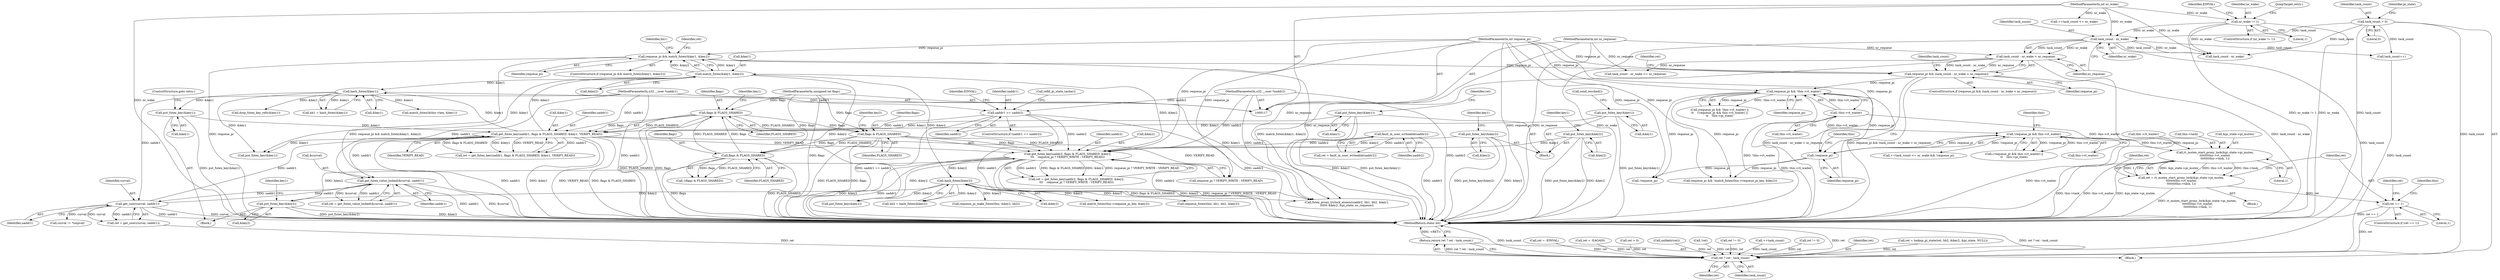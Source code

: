 digraph "0_linux_e9c243a5a6de0be8e584c604d353412584b592f8@API" {
"1000473" [label="(Call,rt_mutex_start_proxy_lock(&pi_state->pi_mutex,\n\t\t\t\t\t\t\tthis->rt_waiter,\n\t\t\t\t\t\t\tthis->task, 1))"];
"1000410" [label="(Call,!this->rt_waiter)"];
"1000415" [label="(Call,!requeue_pi && this->rt_waiter)"];
"1000416" [label="(Call,!requeue_pi)"];
"1000408" [label="(Call,requeue_pi && !this->rt_waiter)"];
"1000304" [label="(Call,requeue_pi && (task_count - nr_wake < nr_requeue))"];
"1000220" [label="(Call,requeue_pi && match_futex(&key1, &key2))"];
"1000124" [label="(MethodParameterIn,int requeue_pi)"];
"1000222" [label="(Call,match_futex(&key1, &key2))"];
"1000186" [label="(Call,get_futex_key(uaddr1, flags & FLAGS_SHARED, &key1, VERIFY_READ))"];
"1000273" [label="(Call,get_user(curval, uaddr1))"];
"1000258" [label="(Call,get_futex_value_locked(&curval, uaddr1))"];
"1000118" [label="(MethodParameterIn,u32 __user *uaddr1)"];
"1000155" [label="(Call,uaddr1 == uaddr2)"];
"1000120" [label="(MethodParameterIn,u32 __user *uaddr2)"];
"1000188" [label="(Call,flags & FLAGS_SHARED)"];
"1000281" [label="(Call,flags & FLAGS_SHARED)"];
"1000204" [label="(Call,flags & FLAGS_SHARED)"];
"1000119" [label="(MethodParameterIn,unsigned int flags)"];
"1000360" [label="(Call,put_futex_key(&key1))"];
"1000288" [label="(Call,put_futex_key(&key1))"];
"1000235" [label="(Call,hash_futex(&key1))"];
"1000381" [label="(Call,put_futex_key(&key1))"];
"1000202" [label="(Call,get_futex_key(uaddr2, flags & FLAGS_SHARED, &key2,\n\t\t\t    requeue_pi ? VERIFY_WRITE : VERIFY_READ))"];
"1000365" [label="(Call,fault_in_user_writeable(uaddr2))"];
"1000285" [label="(Call,put_futex_key(&key2))"];
"1000240" [label="(Call,hash_futex(&key2))"];
"1000378" [label="(Call,put_futex_key(&key2))"];
"1000357" [label="(Call,put_futex_key(&key2))"];
"1000306" [label="(Call,task_count - nr_wake < nr_requeue)"];
"1000307" [label="(Call,task_count - nr_wake)"];
"1000139" [label="(Call,task_count = 0)"];
"1000167" [label="(Call,nr_wake != 1)"];
"1000121" [label="(MethodParameterIn,int nr_wake)"];
"1000122" [label="(MethodParameterIn,int nr_requeue)"];
"1000471" [label="(Call,ret = rt_mutex_start_proxy_lock(&pi_state->pi_mutex,\n\t\t\t\t\t\t\tthis->rt_waiter,\n\t\t\t\t\t\t\tthis->task, 1))"];
"1000486" [label="(Call,ret == 1)"];
"1000548" [label="(Call,ret ? ret : task_count)"];
"1000547" [label="(Return,return ret ? ret : task_count;)"];
"1000258" [label="(Call,get_futex_value_locked(&curval, uaddr1))"];
"1000140" [label="(Identifier,task_count)"];
"1000537" [label="(Call,put_futex_key(&key1))"];
"1000172" [label="(Identifier,EINVAL)"];
"1000484" [label="(Literal,1)"];
"1000478" [label="(Call,this->rt_waiter)"];
"1000415" [label="(Call,!requeue_pi && this->rt_waiter)"];
"1000228" [label="(Call,ret = -EINVAL)"];
"1000364" [label="(Identifier,ret)"];
"1000139" [label="(Call,task_count = 0)"];
"1000408" [label="(Call,requeue_pi && !this->rt_waiter)"];
"1000192" [label="(Identifier,key1)"];
"1000189" [label="(Identifier,flags)"];
"1000298" [label="(Call,ret = -EAGAIN)"];
"1000378" [label="(Call,put_futex_key(&key2))"];
"1000290" [label="(Identifier,key1)"];
"1000169" [label="(Literal,1)"];
"1000193" [label="(Identifier,VERIFY_READ)"];
"1000202" [label="(Call,get_futex_key(uaddr2, flags & FLAGS_SHARED, &key2,\n\t\t\t    requeue_pi ? VERIFY_WRITE : VERIFY_READ))"];
"1000481" [label="(Call,this->task)"];
"1000121" [label="(MethodParameterIn,int nr_wake)"];
"1000220" [label="(Call,requeue_pi && match_futex(&key1, &key2))"];
"1000348" [label="(Block,)"];
"1000122" [label="(MethodParameterIn,int nr_requeue)"];
"1000474" [label="(Call,&pi_state->pi_mutex)"];
"1000326" [label="(Call,ret > 0)"];
"1000443" [label="(Call,requeue_pi && !match_futex(this->requeue_pi_key, &key2))"];
"1000124" [label="(MethodParameterIn,int requeue_pi)"];
"1000307" [label="(Call,task_count - nr_wake)"];
"1000313" [label="(Identifier,ret)"];
"1000263" [label="(Call,unlikely(ret))"];
"1000186" [label="(Call,get_futex_key(uaddr1, flags & FLAGS_SHARED, &key1, VERIFY_READ))"];
"1000162" [label="(Call,refill_pi_state_cache())"];
"1000221" [label="(Identifier,requeue_pi)"];
"1000209" [label="(Call,requeue_pi ? VERIFY_WRITE : VERIFY_READ)"];
"1000410" [label="(Call,!this->rt_waiter)"];
"1000229" [label="(Identifier,ret)"];
"1000206" [label="(Identifier,FLAGS_SHARED)"];
"1000208" [label="(Identifier,key2)"];
"1000141" [label="(Literal,0)"];
"1000510" [label="(Call,requeue_futex(this, hb1, hb2, &key2))"];
"1000261" [label="(Identifier,uaddr1)"];
"1000363" [label="(Call,ret = fault_in_user_writeable(uaddr2))"];
"1000282" [label="(Identifier,flags)"];
"1000125" [label="(Block,)"];
"1000368" [label="(Call,!ret)"];
"1000291" [label="(ControlStructure,goto retry;)"];
"1000285" [label="(Call,put_futex_key(&key2))"];
"1000238" [label="(Call,hb2 = hash_futex(&key2))"];
"1000384" [label="(Call,cond_resched())"];
"1000271" [label="(Call,ret = get_user(curval, uaddr1))"];
"1000392" [label="(Identifier,task_count)"];
"1000203" [label="(Identifier,uaddr2)"];
"1000472" [label="(Identifier,ret)"];
"1000223" [label="(Call,&key1)"];
"1000491" [label="(Identifier,this)"];
"1000215" [label="(Call,ret != 0)"];
"1000533" [label="(Call,put_futex_key(&key2))"];
"1000433" [label="(Call,++task_count)"];
"1000431" [label="(Call,++task_count <= nr_wake && !requeue_pi)"];
"1000365" [label="(Call,fault_in_user_writeable(uaddr2))"];
"1000422" [label="(Identifier,this)"];
"1000286" [label="(Call,&key2)"];
"1000460" [label="(Block,)"];
"1000414" [label="(Call,(!requeue_pi && this->rt_waiter) ||\n\t\t    this->pi_state)"];
"1000358" [label="(Call,&key2)"];
"1000196" [label="(Call,ret != 0)"];
"1000160" [label="(Identifier,EINVAL)"];
"1000222" [label="(Call,match_futex(&key1, &key2))"];
"1000280" [label="(Call,!(flags & FLAGS_SHARED))"];
"1000293" [label="(Call,curval != *cmpval)"];
"1000166" [label="(ControlStructure,if (nr_wake != 1))"];
"1000191" [label="(Call,&key1)"];
"1000219" [label="(ControlStructure,if (requeue_pi && match_futex(&key1, &key2)))"];
"1000379" [label="(Call,&key2)"];
"1000488" [label="(Literal,1)"];
"1000310" [label="(Identifier,nr_requeue)"];
"1000416" [label="(Call,!requeue_pi)"];
"1000383" [label="(Identifier,key1)"];
"1000360" [label="(Call,put_futex_key(&key1))"];
"1000552" [label="(MethodReturn,static int)"];
"1000306" [label="(Call,task_count - nr_wake < nr_requeue)"];
"1000432" [label="(Call,++task_count <= nr_wake)"];
"1000236" [label="(Call,&key1)"];
"1000167" [label="(Call,nr_wake != 1)"];
"1000411" [label="(Call,this->rt_waiter)"];
"1000190" [label="(Identifier,FLAGS_SHARED)"];
"1000390" [label="(Call,task_count - nr_wake >= nr_requeue)"];
"1000473" [label="(Call,rt_mutex_start_proxy_lock(&pi_state->pi_mutex,\n\t\t\t\t\t\t\tthis->rt_waiter,\n\t\t\t\t\t\t\tthis->task, 1))"];
"1000265" [label="(Block,)"];
"1000382" [label="(Call,&key1)"];
"1000187" [label="(Identifier,uaddr1)"];
"1000188" [label="(Call,flags & FLAGS_SHARED)"];
"1000283" [label="(Identifier,FLAGS_SHARED)"];
"1000485" [label="(ControlStructure,if (ret == 1))"];
"1000204" [label="(Call,flags & FLAGS_SHARED)"];
"1000409" [label="(Identifier,requeue_pi)"];
"1000256" [label="(Call,ret = get_futex_value_locked(&curval, uaddr1))"];
"1000550" [label="(Identifier,ret)"];
"1000436" [label="(Call,!requeue_pi)"];
"1000118" [label="(MethodParameterIn,u32 __user *uaddr1)"];
"1000156" [label="(Identifier,uaddr1)"];
"1000289" [label="(Call,&key1)"];
"1000357" [label="(Call,put_futex_key(&key2))"];
"1000235" [label="(Call,hash_futex(&key1))"];
"1000407" [label="(Call,(requeue_pi && !this->rt_waiter) ||\n\t\t    (!requeue_pi && this->rt_waiter) ||\n\t\t    this->pi_state)"];
"1000490" [label="(Call,requeue_pi_wake_futex(this, &key2, hb2))"];
"1000500" [label="(Identifier,ret)"];
"1000234" [label="(Identifier,hb1)"];
"1000207" [label="(Call,&key2)"];
"1000157" [label="(Identifier,uaddr2)"];
"1000334" [label="(Call,task_count++)"];
"1000120" [label="(MethodParameterIn,u32 __user *uaddr2)"];
"1000205" [label="(Identifier,flags)"];
"1000381" [label="(Call,put_futex_key(&key1))"];
"1000529" [label="(Call,drop_futex_key_refs(&key1))"];
"1000548" [label="(Call,ret ? ret : task_count)"];
"1000184" [label="(Call,ret = get_futex_key(uaddr1, flags & FLAGS_SHARED, &key1, VERIFY_READ))"];
"1000487" [label="(Identifier,ret)"];
"1000418" [label="(Call,this->rt_waiter)"];
"1000154" [label="(ControlStructure,if (uaddr1 == uaddr2))"];
"1000233" [label="(Call,hb1 = hash_futex(&key1))"];
"1000155" [label="(Call,uaddr1 == uaddr2)"];
"1000273" [label="(Call,get_user(curval, uaddr1))"];
"1000549" [label="(Identifier,ret)"];
"1000366" [label="(Identifier,uaddr2)"];
"1000145" [label="(Identifier,pi_state)"];
"1000240" [label="(Call,hash_futex(&key2))"];
"1000305" [label="(Identifier,requeue_pi)"];
"1000288" [label="(Call,put_futex_key(&key1))"];
"1000119" [label="(MethodParameterIn,unsigned int flags)"];
"1000547" [label="(Return,return ret ? ret : task_count;)"];
"1000551" [label="(Identifier,task_count)"];
"1000419" [label="(Identifier,this)"];
"1000168" [label="(Identifier,nr_wake)"];
"1000304" [label="(Call,requeue_pi && (task_count - nr_wake < nr_requeue))"];
"1000471" [label="(Call,ret = rt_mutex_start_proxy_lock(&pi_state->pi_mutex,\n\t\t\t\t\t\t\tthis->rt_waiter,\n\t\t\t\t\t\t\tthis->task, 1))"];
"1000486" [label="(Call,ret == 1)"];
"1000275" [label="(Identifier,uaddr1)"];
"1000303" [label="(ControlStructure,if (requeue_pi && (task_count - nr_wake < nr_requeue)))"];
"1000417" [label="(Identifier,requeue_pi)"];
"1000259" [label="(Call,&curval)"];
"1000173" [label="(JumpTarget,retry:)"];
"1000398" [label="(Call,match_futex(&this->key, &key1))"];
"1000336" [label="(Call,ret = lookup_pi_state(ret, hb2, &key2, &pi_state, NULL))"];
"1000225" [label="(Call,&key2)"];
"1000281" [label="(Call,flags & FLAGS_SHARED)"];
"1000241" [label="(Call,&key2)"];
"1000309" [label="(Identifier,nr_wake)"];
"1000200" [label="(Call,ret = get_futex_key(uaddr2, flags & FLAGS_SHARED, &key2,\n\t\t\t    requeue_pi ? VERIFY_WRITE : VERIFY_READ))"];
"1000391" [label="(Call,task_count - nr_wake)"];
"1000446" [label="(Call,match_futex(this->requeue_pi_key, &key2))"];
"1000314" [label="(Call,futex_proxy_trylock_atomic(uaddr2, hb1, hb2, &key1,\n\t\t\t\t\t\t &key2, &pi_state, nr_requeue))"];
"1000362" [label="(Identifier,key1)"];
"1000361" [label="(Call,&key1)"];
"1000308" [label="(Identifier,task_count)"];
"1000274" [label="(Identifier,curval)"];
"1000473" -> "1000471"  [label="AST: "];
"1000473" -> "1000484"  [label="CFG: "];
"1000474" -> "1000473"  [label="AST: "];
"1000478" -> "1000473"  [label="AST: "];
"1000481" -> "1000473"  [label="AST: "];
"1000484" -> "1000473"  [label="AST: "];
"1000471" -> "1000473"  [label="CFG: "];
"1000473" -> "1000552"  [label="DDG: &pi_state->pi_mutex"];
"1000473" -> "1000552"  [label="DDG: this->task"];
"1000473" -> "1000552"  [label="DDG: this->rt_waiter"];
"1000473" -> "1000471"  [label="DDG: &pi_state->pi_mutex"];
"1000473" -> "1000471"  [label="DDG: this->rt_waiter"];
"1000473" -> "1000471"  [label="DDG: this->task"];
"1000473" -> "1000471"  [label="DDG: 1"];
"1000410" -> "1000473"  [label="DDG: this->rt_waiter"];
"1000415" -> "1000473"  [label="DDG: this->rt_waiter"];
"1000410" -> "1000408"  [label="AST: "];
"1000410" -> "1000411"  [label="CFG: "];
"1000411" -> "1000410"  [label="AST: "];
"1000408" -> "1000410"  [label="CFG: "];
"1000410" -> "1000552"  [label="DDG: this->rt_waiter"];
"1000410" -> "1000408"  [label="DDG: this->rt_waiter"];
"1000410" -> "1000415"  [label="DDG: this->rt_waiter"];
"1000415" -> "1000414"  [label="AST: "];
"1000415" -> "1000416"  [label="CFG: "];
"1000415" -> "1000418"  [label="CFG: "];
"1000416" -> "1000415"  [label="AST: "];
"1000418" -> "1000415"  [label="AST: "];
"1000422" -> "1000415"  [label="CFG: "];
"1000414" -> "1000415"  [label="CFG: "];
"1000415" -> "1000552"  [label="DDG: this->rt_waiter"];
"1000415" -> "1000414"  [label="DDG: !requeue_pi"];
"1000415" -> "1000414"  [label="DDG: this->rt_waiter"];
"1000416" -> "1000415"  [label="DDG: requeue_pi"];
"1000415" -> "1000431"  [label="DDG: !requeue_pi"];
"1000416" -> "1000417"  [label="CFG: "];
"1000417" -> "1000416"  [label="AST: "];
"1000419" -> "1000416"  [label="CFG: "];
"1000408" -> "1000416"  [label="DDG: requeue_pi"];
"1000124" -> "1000416"  [label="DDG: requeue_pi"];
"1000416" -> "1000436"  [label="DDG: requeue_pi"];
"1000416" -> "1000443"  [label="DDG: requeue_pi"];
"1000408" -> "1000407"  [label="AST: "];
"1000408" -> "1000409"  [label="CFG: "];
"1000409" -> "1000408"  [label="AST: "];
"1000417" -> "1000408"  [label="CFG: "];
"1000407" -> "1000408"  [label="CFG: "];
"1000408" -> "1000552"  [label="DDG: !this->rt_waiter"];
"1000408" -> "1000407"  [label="DDG: requeue_pi"];
"1000408" -> "1000407"  [label="DDG: !this->rt_waiter"];
"1000304" -> "1000408"  [label="DDG: requeue_pi"];
"1000124" -> "1000408"  [label="DDG: requeue_pi"];
"1000408" -> "1000436"  [label="DDG: requeue_pi"];
"1000408" -> "1000443"  [label="DDG: requeue_pi"];
"1000304" -> "1000303"  [label="AST: "];
"1000304" -> "1000305"  [label="CFG: "];
"1000304" -> "1000306"  [label="CFG: "];
"1000305" -> "1000304"  [label="AST: "];
"1000306" -> "1000304"  [label="AST: "];
"1000313" -> "1000304"  [label="CFG: "];
"1000392" -> "1000304"  [label="CFG: "];
"1000304" -> "1000552"  [label="DDG: requeue_pi && (task_count - nr_wake < nr_requeue)"];
"1000304" -> "1000552"  [label="DDG: requeue_pi"];
"1000304" -> "1000552"  [label="DDG: task_count - nr_wake < nr_requeue"];
"1000220" -> "1000304"  [label="DDG: requeue_pi"];
"1000124" -> "1000304"  [label="DDG: requeue_pi"];
"1000306" -> "1000304"  [label="DDG: task_count - nr_wake"];
"1000306" -> "1000304"  [label="DDG: nr_requeue"];
"1000220" -> "1000219"  [label="AST: "];
"1000220" -> "1000221"  [label="CFG: "];
"1000220" -> "1000222"  [label="CFG: "];
"1000221" -> "1000220"  [label="AST: "];
"1000222" -> "1000220"  [label="AST: "];
"1000229" -> "1000220"  [label="CFG: "];
"1000234" -> "1000220"  [label="CFG: "];
"1000220" -> "1000552"  [label="DDG: requeue_pi"];
"1000220" -> "1000552"  [label="DDG: match_futex(&key1, &key2)"];
"1000220" -> "1000552"  [label="DDG: requeue_pi && match_futex(&key1, &key2)"];
"1000124" -> "1000220"  [label="DDG: requeue_pi"];
"1000222" -> "1000220"  [label="DDG: &key1"];
"1000222" -> "1000220"  [label="DDG: &key2"];
"1000124" -> "1000117"  [label="AST: "];
"1000124" -> "1000552"  [label="DDG: requeue_pi"];
"1000124" -> "1000202"  [label="DDG: requeue_pi"];
"1000124" -> "1000209"  [label="DDG: requeue_pi"];
"1000124" -> "1000436"  [label="DDG: requeue_pi"];
"1000124" -> "1000443"  [label="DDG: requeue_pi"];
"1000222" -> "1000225"  [label="CFG: "];
"1000223" -> "1000222"  [label="AST: "];
"1000225" -> "1000222"  [label="AST: "];
"1000186" -> "1000222"  [label="DDG: &key1"];
"1000202" -> "1000222"  [label="DDG: &key2"];
"1000222" -> "1000235"  [label="DDG: &key1"];
"1000222" -> "1000240"  [label="DDG: &key2"];
"1000222" -> "1000533"  [label="DDG: &key2"];
"1000222" -> "1000537"  [label="DDG: &key1"];
"1000186" -> "1000184"  [label="AST: "];
"1000186" -> "1000193"  [label="CFG: "];
"1000187" -> "1000186"  [label="AST: "];
"1000188" -> "1000186"  [label="AST: "];
"1000191" -> "1000186"  [label="AST: "];
"1000193" -> "1000186"  [label="AST: "];
"1000184" -> "1000186"  [label="CFG: "];
"1000186" -> "1000552"  [label="DDG: flags & FLAGS_SHARED"];
"1000186" -> "1000552"  [label="DDG: uaddr1"];
"1000186" -> "1000552"  [label="DDG: &key1"];
"1000186" -> "1000552"  [label="DDG: VERIFY_READ"];
"1000186" -> "1000184"  [label="DDG: uaddr1"];
"1000186" -> "1000184"  [label="DDG: flags & FLAGS_SHARED"];
"1000186" -> "1000184"  [label="DDG: &key1"];
"1000186" -> "1000184"  [label="DDG: VERIFY_READ"];
"1000273" -> "1000186"  [label="DDG: uaddr1"];
"1000155" -> "1000186"  [label="DDG: uaddr1"];
"1000118" -> "1000186"  [label="DDG: uaddr1"];
"1000188" -> "1000186"  [label="DDG: flags"];
"1000188" -> "1000186"  [label="DDG: FLAGS_SHARED"];
"1000360" -> "1000186"  [label="DDG: &key1"];
"1000288" -> "1000186"  [label="DDG: &key1"];
"1000381" -> "1000186"  [label="DDG: &key1"];
"1000186" -> "1000202"  [label="DDG: VERIFY_READ"];
"1000186" -> "1000209"  [label="DDG: VERIFY_READ"];
"1000186" -> "1000235"  [label="DDG: &key1"];
"1000186" -> "1000258"  [label="DDG: uaddr1"];
"1000186" -> "1000537"  [label="DDG: &key1"];
"1000273" -> "1000271"  [label="AST: "];
"1000273" -> "1000275"  [label="CFG: "];
"1000274" -> "1000273"  [label="AST: "];
"1000275" -> "1000273"  [label="AST: "];
"1000271" -> "1000273"  [label="CFG: "];
"1000273" -> "1000552"  [label="DDG: uaddr1"];
"1000273" -> "1000552"  [label="DDG: curval"];
"1000273" -> "1000258"  [label="DDG: uaddr1"];
"1000273" -> "1000271"  [label="DDG: curval"];
"1000273" -> "1000271"  [label="DDG: uaddr1"];
"1000258" -> "1000273"  [label="DDG: uaddr1"];
"1000118" -> "1000273"  [label="DDG: uaddr1"];
"1000273" -> "1000293"  [label="DDG: curval"];
"1000258" -> "1000256"  [label="AST: "];
"1000258" -> "1000261"  [label="CFG: "];
"1000259" -> "1000258"  [label="AST: "];
"1000261" -> "1000258"  [label="AST: "];
"1000256" -> "1000258"  [label="CFG: "];
"1000258" -> "1000552"  [label="DDG: &curval"];
"1000258" -> "1000552"  [label="DDG: uaddr1"];
"1000258" -> "1000256"  [label="DDG: &curval"];
"1000258" -> "1000256"  [label="DDG: uaddr1"];
"1000118" -> "1000258"  [label="DDG: uaddr1"];
"1000118" -> "1000117"  [label="AST: "];
"1000118" -> "1000552"  [label="DDG: uaddr1"];
"1000118" -> "1000155"  [label="DDG: uaddr1"];
"1000155" -> "1000154"  [label="AST: "];
"1000155" -> "1000157"  [label="CFG: "];
"1000156" -> "1000155"  [label="AST: "];
"1000157" -> "1000155"  [label="AST: "];
"1000160" -> "1000155"  [label="CFG: "];
"1000162" -> "1000155"  [label="CFG: "];
"1000155" -> "1000552"  [label="DDG: uaddr2"];
"1000155" -> "1000552"  [label="DDG: uaddr1 == uaddr2"];
"1000155" -> "1000552"  [label="DDG: uaddr1"];
"1000120" -> "1000155"  [label="DDG: uaddr2"];
"1000155" -> "1000202"  [label="DDG: uaddr2"];
"1000120" -> "1000117"  [label="AST: "];
"1000120" -> "1000552"  [label="DDG: uaddr2"];
"1000120" -> "1000202"  [label="DDG: uaddr2"];
"1000120" -> "1000314"  [label="DDG: uaddr2"];
"1000188" -> "1000190"  [label="CFG: "];
"1000189" -> "1000188"  [label="AST: "];
"1000190" -> "1000188"  [label="AST: "];
"1000192" -> "1000188"  [label="CFG: "];
"1000188" -> "1000552"  [label="DDG: FLAGS_SHARED"];
"1000188" -> "1000552"  [label="DDG: flags"];
"1000281" -> "1000188"  [label="DDG: flags"];
"1000281" -> "1000188"  [label="DDG: FLAGS_SHARED"];
"1000119" -> "1000188"  [label="DDG: flags"];
"1000188" -> "1000204"  [label="DDG: flags"];
"1000188" -> "1000204"  [label="DDG: FLAGS_SHARED"];
"1000281" -> "1000280"  [label="AST: "];
"1000281" -> "1000283"  [label="CFG: "];
"1000282" -> "1000281"  [label="AST: "];
"1000283" -> "1000281"  [label="AST: "];
"1000280" -> "1000281"  [label="CFG: "];
"1000281" -> "1000552"  [label="DDG: flags"];
"1000281" -> "1000552"  [label="DDG: FLAGS_SHARED"];
"1000281" -> "1000280"  [label="DDG: flags"];
"1000281" -> "1000280"  [label="DDG: FLAGS_SHARED"];
"1000204" -> "1000281"  [label="DDG: flags"];
"1000204" -> "1000281"  [label="DDG: FLAGS_SHARED"];
"1000119" -> "1000281"  [label="DDG: flags"];
"1000204" -> "1000202"  [label="AST: "];
"1000204" -> "1000206"  [label="CFG: "];
"1000205" -> "1000204"  [label="AST: "];
"1000206" -> "1000204"  [label="AST: "];
"1000208" -> "1000204"  [label="CFG: "];
"1000204" -> "1000552"  [label="DDG: FLAGS_SHARED"];
"1000204" -> "1000552"  [label="DDG: flags"];
"1000204" -> "1000202"  [label="DDG: flags"];
"1000204" -> "1000202"  [label="DDG: FLAGS_SHARED"];
"1000119" -> "1000204"  [label="DDG: flags"];
"1000119" -> "1000117"  [label="AST: "];
"1000119" -> "1000552"  [label="DDG: flags"];
"1000360" -> "1000348"  [label="AST: "];
"1000360" -> "1000361"  [label="CFG: "];
"1000361" -> "1000360"  [label="AST: "];
"1000364" -> "1000360"  [label="CFG: "];
"1000360" -> "1000552"  [label="DDG: &key1"];
"1000360" -> "1000552"  [label="DDG: put_futex_key(&key1)"];
"1000288" -> "1000265"  [label="AST: "];
"1000288" -> "1000289"  [label="CFG: "];
"1000289" -> "1000288"  [label="AST: "];
"1000291" -> "1000288"  [label="CFG: "];
"1000288" -> "1000552"  [label="DDG: put_futex_key(&key1)"];
"1000235" -> "1000288"  [label="DDG: &key1"];
"1000235" -> "1000233"  [label="AST: "];
"1000235" -> "1000236"  [label="CFG: "];
"1000236" -> "1000235"  [label="AST: "];
"1000233" -> "1000235"  [label="CFG: "];
"1000235" -> "1000233"  [label="DDG: &key1"];
"1000235" -> "1000314"  [label="DDG: &key1"];
"1000235" -> "1000398"  [label="DDG: &key1"];
"1000235" -> "1000529"  [label="DDG: &key1"];
"1000235" -> "1000537"  [label="DDG: &key1"];
"1000381" -> "1000348"  [label="AST: "];
"1000381" -> "1000382"  [label="CFG: "];
"1000382" -> "1000381"  [label="AST: "];
"1000384" -> "1000381"  [label="CFG: "];
"1000381" -> "1000552"  [label="DDG: put_futex_key(&key1)"];
"1000202" -> "1000200"  [label="AST: "];
"1000202" -> "1000209"  [label="CFG: "];
"1000203" -> "1000202"  [label="AST: "];
"1000207" -> "1000202"  [label="AST: "];
"1000209" -> "1000202"  [label="AST: "];
"1000200" -> "1000202"  [label="CFG: "];
"1000202" -> "1000552"  [label="DDG: requeue_pi ? VERIFY_WRITE : VERIFY_READ"];
"1000202" -> "1000552"  [label="DDG: uaddr2"];
"1000202" -> "1000552"  [label="DDG: &key2"];
"1000202" -> "1000552"  [label="DDG: flags & FLAGS_SHARED"];
"1000202" -> "1000200"  [label="DDG: uaddr2"];
"1000202" -> "1000200"  [label="DDG: flags & FLAGS_SHARED"];
"1000202" -> "1000200"  [label="DDG: &key2"];
"1000202" -> "1000200"  [label="DDG: requeue_pi ? VERIFY_WRITE : VERIFY_READ"];
"1000365" -> "1000202"  [label="DDG: uaddr2"];
"1000285" -> "1000202"  [label="DDG: &key2"];
"1000378" -> "1000202"  [label="DDG: &key2"];
"1000357" -> "1000202"  [label="DDG: &key2"];
"1000202" -> "1000240"  [label="DDG: &key2"];
"1000202" -> "1000314"  [label="DDG: uaddr2"];
"1000202" -> "1000533"  [label="DDG: &key2"];
"1000365" -> "1000363"  [label="AST: "];
"1000365" -> "1000366"  [label="CFG: "];
"1000366" -> "1000365"  [label="AST: "];
"1000363" -> "1000365"  [label="CFG: "];
"1000365" -> "1000552"  [label="DDG: uaddr2"];
"1000365" -> "1000363"  [label="DDG: uaddr2"];
"1000285" -> "1000265"  [label="AST: "];
"1000285" -> "1000286"  [label="CFG: "];
"1000286" -> "1000285"  [label="AST: "];
"1000290" -> "1000285"  [label="CFG: "];
"1000285" -> "1000552"  [label="DDG: &key2"];
"1000285" -> "1000552"  [label="DDG: put_futex_key(&key2)"];
"1000240" -> "1000285"  [label="DDG: &key2"];
"1000240" -> "1000238"  [label="AST: "];
"1000240" -> "1000241"  [label="CFG: "];
"1000241" -> "1000240"  [label="AST: "];
"1000238" -> "1000240"  [label="CFG: "];
"1000240" -> "1000238"  [label="DDG: &key2"];
"1000240" -> "1000314"  [label="DDG: &key2"];
"1000240" -> "1000446"  [label="DDG: &key2"];
"1000240" -> "1000490"  [label="DDG: &key2"];
"1000240" -> "1000510"  [label="DDG: &key2"];
"1000240" -> "1000533"  [label="DDG: &key2"];
"1000378" -> "1000348"  [label="AST: "];
"1000378" -> "1000379"  [label="CFG: "];
"1000379" -> "1000378"  [label="AST: "];
"1000383" -> "1000378"  [label="CFG: "];
"1000378" -> "1000552"  [label="DDG: &key2"];
"1000378" -> "1000552"  [label="DDG: put_futex_key(&key2)"];
"1000357" -> "1000348"  [label="AST: "];
"1000357" -> "1000358"  [label="CFG: "];
"1000358" -> "1000357"  [label="AST: "];
"1000362" -> "1000357"  [label="CFG: "];
"1000357" -> "1000552"  [label="DDG: put_futex_key(&key2)"];
"1000357" -> "1000552"  [label="DDG: &key2"];
"1000306" -> "1000310"  [label="CFG: "];
"1000307" -> "1000306"  [label="AST: "];
"1000310" -> "1000306"  [label="AST: "];
"1000306" -> "1000552"  [label="DDG: task_count - nr_wake"];
"1000307" -> "1000306"  [label="DDG: task_count"];
"1000307" -> "1000306"  [label="DDG: nr_wake"];
"1000122" -> "1000306"  [label="DDG: nr_requeue"];
"1000306" -> "1000314"  [label="DDG: nr_requeue"];
"1000306" -> "1000390"  [label="DDG: nr_requeue"];
"1000307" -> "1000309"  [label="CFG: "];
"1000308" -> "1000307"  [label="AST: "];
"1000309" -> "1000307"  [label="AST: "];
"1000310" -> "1000307"  [label="CFG: "];
"1000307" -> "1000552"  [label="DDG: nr_wake"];
"1000139" -> "1000307"  [label="DDG: task_count"];
"1000167" -> "1000307"  [label="DDG: nr_wake"];
"1000121" -> "1000307"  [label="DDG: nr_wake"];
"1000307" -> "1000334"  [label="DDG: task_count"];
"1000307" -> "1000391"  [label="DDG: task_count"];
"1000307" -> "1000391"  [label="DDG: nr_wake"];
"1000307" -> "1000548"  [label="DDG: task_count"];
"1000139" -> "1000125"  [label="AST: "];
"1000139" -> "1000141"  [label="CFG: "];
"1000140" -> "1000139"  [label="AST: "];
"1000141" -> "1000139"  [label="AST: "];
"1000145" -> "1000139"  [label="CFG: "];
"1000139" -> "1000552"  [label="DDG: task_count"];
"1000139" -> "1000334"  [label="DDG: task_count"];
"1000139" -> "1000391"  [label="DDG: task_count"];
"1000139" -> "1000548"  [label="DDG: task_count"];
"1000167" -> "1000166"  [label="AST: "];
"1000167" -> "1000169"  [label="CFG: "];
"1000168" -> "1000167"  [label="AST: "];
"1000169" -> "1000167"  [label="AST: "];
"1000172" -> "1000167"  [label="CFG: "];
"1000173" -> "1000167"  [label="CFG: "];
"1000167" -> "1000552"  [label="DDG: nr_wake"];
"1000167" -> "1000552"  [label="DDG: nr_wake != 1"];
"1000121" -> "1000167"  [label="DDG: nr_wake"];
"1000167" -> "1000391"  [label="DDG: nr_wake"];
"1000121" -> "1000117"  [label="AST: "];
"1000121" -> "1000552"  [label="DDG: nr_wake"];
"1000121" -> "1000391"  [label="DDG: nr_wake"];
"1000121" -> "1000432"  [label="DDG: nr_wake"];
"1000122" -> "1000117"  [label="AST: "];
"1000122" -> "1000552"  [label="DDG: nr_requeue"];
"1000122" -> "1000314"  [label="DDG: nr_requeue"];
"1000122" -> "1000390"  [label="DDG: nr_requeue"];
"1000471" -> "1000460"  [label="AST: "];
"1000472" -> "1000471"  [label="AST: "];
"1000487" -> "1000471"  [label="CFG: "];
"1000471" -> "1000552"  [label="DDG: rt_mutex_start_proxy_lock(&pi_state->pi_mutex,\n\t\t\t\t\t\t\tthis->rt_waiter,\n\t\t\t\t\t\t\tthis->task, 1)"];
"1000471" -> "1000486"  [label="DDG: ret"];
"1000486" -> "1000485"  [label="AST: "];
"1000486" -> "1000488"  [label="CFG: "];
"1000487" -> "1000486"  [label="AST: "];
"1000488" -> "1000486"  [label="AST: "];
"1000491" -> "1000486"  [label="CFG: "];
"1000500" -> "1000486"  [label="CFG: "];
"1000486" -> "1000552"  [label="DDG: ret == 1"];
"1000486" -> "1000548"  [label="DDG: ret"];
"1000548" -> "1000547"  [label="AST: "];
"1000548" -> "1000550"  [label="CFG: "];
"1000548" -> "1000551"  [label="CFG: "];
"1000549" -> "1000548"  [label="AST: "];
"1000550" -> "1000548"  [label="AST: "];
"1000551" -> "1000548"  [label="AST: "];
"1000547" -> "1000548"  [label="CFG: "];
"1000548" -> "1000552"  [label="DDG: ret"];
"1000548" -> "1000552"  [label="DDG: ret ? ret : task_count"];
"1000548" -> "1000552"  [label="DDG: task_count"];
"1000548" -> "1000547"  [label="DDG: ret ? ret : task_count"];
"1000368" -> "1000548"  [label="DDG: ret"];
"1000215" -> "1000548"  [label="DDG: ret"];
"1000298" -> "1000548"  [label="DDG: ret"];
"1000228" -> "1000548"  [label="DDG: ret"];
"1000263" -> "1000548"  [label="DDG: ret"];
"1000196" -> "1000548"  [label="DDG: ret"];
"1000271" -> "1000548"  [label="DDG: ret"];
"1000326" -> "1000548"  [label="DDG: ret"];
"1000336" -> "1000548"  [label="DDG: ret"];
"1000334" -> "1000548"  [label="DDG: task_count"];
"1000433" -> "1000548"  [label="DDG: task_count"];
"1000547" -> "1000125"  [label="AST: "];
"1000552" -> "1000547"  [label="CFG: "];
"1000547" -> "1000552"  [label="DDG: <RET>"];
}
